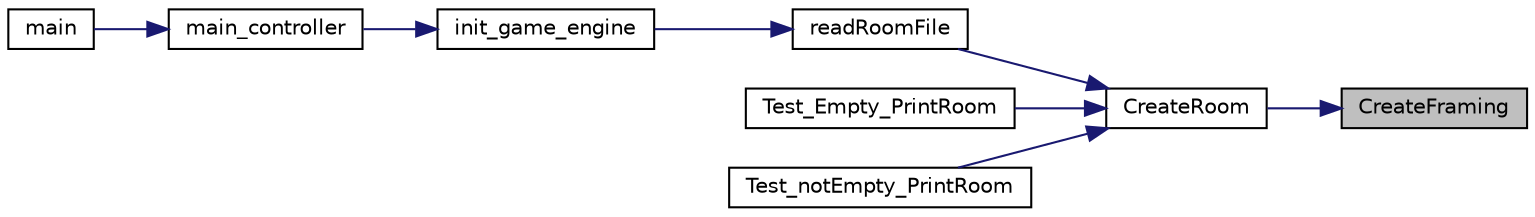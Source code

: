 digraph "CreateFraming"
{
 // LATEX_PDF_SIZE
  edge [fontname="Helvetica",fontsize="10",labelfontname="Helvetica",labelfontsize="10"];
  node [fontname="Helvetica",fontsize="10",shape=record];
  rankdir="RL";
  Node1 [label="CreateFraming",height=0.2,width=0.4,color="black", fillcolor="grey75", style="filled", fontcolor="black",tooltip=" "];
  Node1 -> Node2 [dir="back",color="midnightblue",fontsize="10",style="solid",fontname="Helvetica"];
  Node2 [label="CreateRoom",height=0.2,width=0.4,color="black", fillcolor="white", style="filled",URL="$object_8c.html#a044926ef38df61040ba8317e38fad088",tooltip=" "];
  Node2 -> Node3 [dir="back",color="midnightblue",fontsize="10",style="solid",fontname="Helvetica"];
  Node3 [label="readRoomFile",height=0.2,width=0.4,color="black", fillcolor="white", style="filled",URL="$model_8h.html#aa499044cef2d82d18f8cc9493aa3d053",tooltip=" "];
  Node3 -> Node4 [dir="back",color="midnightblue",fontsize="10",style="solid",fontname="Helvetica"];
  Node4 [label="init_game_engine",height=0.2,width=0.4,color="black", fillcolor="white", style="filled",URL="$controller_8h.html#ac83d7c0b0eb9d2d33fe69189040c3dee",tooltip=" "];
  Node4 -> Node5 [dir="back",color="midnightblue",fontsize="10",style="solid",fontname="Helvetica"];
  Node5 [label="main_controller",height=0.2,width=0.4,color="black", fillcolor="white", style="filled",URL="$controller_8h.html#ac2493e7346025d6f838332a06eedcbd3",tooltip=" "];
  Node5 -> Node6 [dir="back",color="midnightblue",fontsize="10",style="solid",fontname="Helvetica"];
  Node6 [label="main",height=0.2,width=0.4,color="black", fillcolor="white", style="filled",URL="$main_8c.html#a840291bc02cba5474a4cb46a9b9566fe",tooltip=" "];
  Node2 -> Node7 [dir="back",color="midnightblue",fontsize="10",style="solid",fontname="Helvetica"];
  Node7 [label="Test_Empty_PrintRoom",height=0.2,width=0.4,color="black", fillcolor="white", style="filled",URL="$_u_test_8c.html#a122c0048a49a0ae5764f7d20ef4314f0",tooltip=" "];
  Node2 -> Node8 [dir="back",color="midnightblue",fontsize="10",style="solid",fontname="Helvetica"];
  Node8 [label="Test_notEmpty_PrintRoom",height=0.2,width=0.4,color="black", fillcolor="white", style="filled",URL="$_u_test_8c.html#a977c542d354fb8348cca9e27e0c1dd88",tooltip=" "];
}
